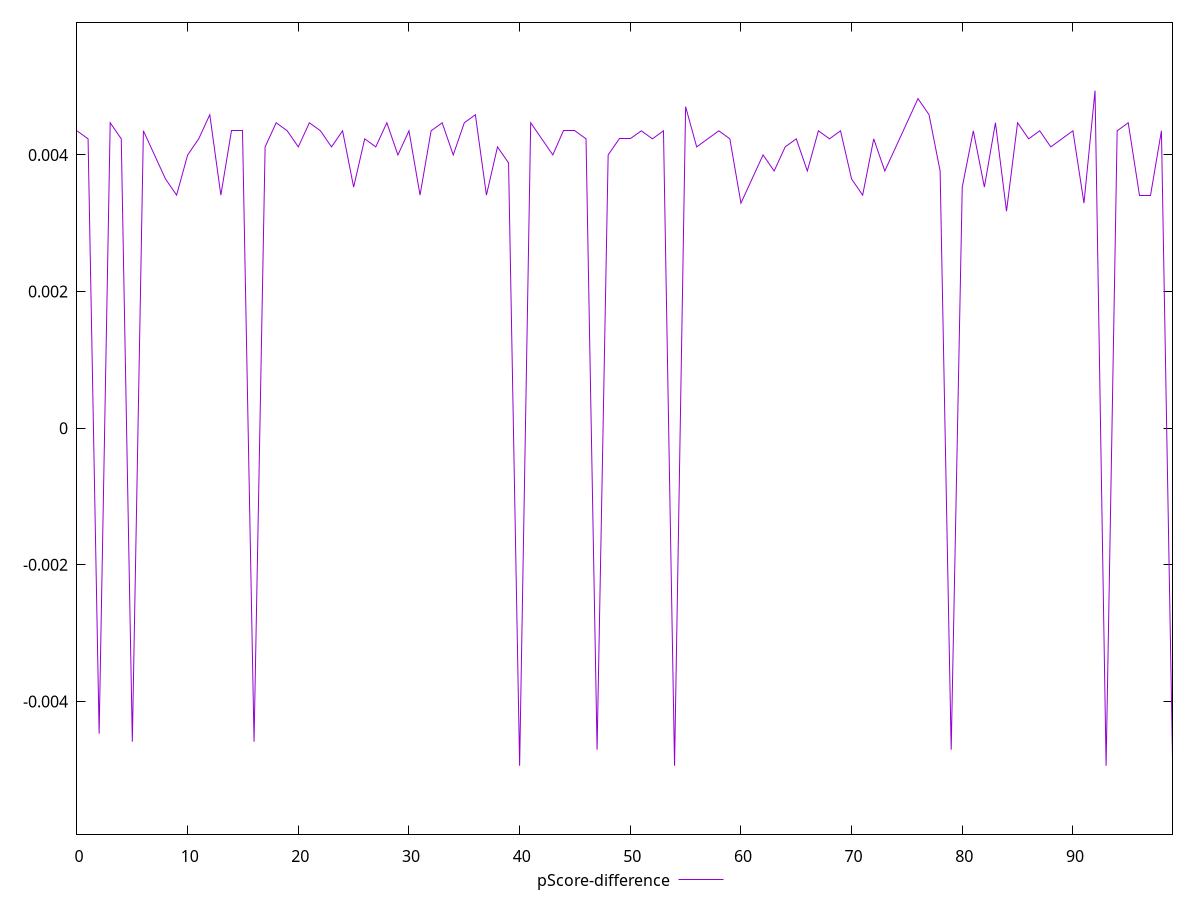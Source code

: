 reset

$pScoreDifference <<EOF
0 0.0043529411764705594
1 0.004235294117647059
2 -0.004470588235294115
3 0.004470588235294115
4 0.004235294117647059
5 -0.004588235294117671
6 0.0043529411764705594
7 0.0040000000000000036
8 0.003647058823529392
9 0.0034117647058823364
10 0.0040000000000000036
11 0.004235294117647059
12 0.004588235294117615
13 0.0034117647058823364
14 0.0043529411764705594
15 0.0043529411764705594
16 -0.004588235294117671
17 0.004117647058823504
18 0.004470588235294115
19 0.0043529411764705594
20 0.004117647058823504
21 0.004470588235294115
22 0.0043529411764705594
23 0.004117647058823504
24 0.0043529411764705594
25 0.003529411764705892
26 0.004235294117647059
27 0.004117647058823504
28 0.004470588235294115
29 0.0040000000000000036
30 0.0043529411764705594
31 0.0034117647058823364
32 0.0043529411764705594
33 0.004470588235294115
34 0.0040000000000000036
35 0.004470588235294115
36 0.004588235294117615
37 0.0034117647058823364
38 0.004117647058823504
39 0.003882352941176448
40 -0.004941176470588282
41 0.004470588235294115
42 0.004235294117647059
43 0.0040000000000000036
44 0.0043529411764705594
45 0.0043529411764705594
46 0.004235294117647059
47 -0.004705882352941171
48 0.0040000000000000036
49 0.004235294117647059
50 0.004235294117647059
51 0.0043529411764705594
52 0.004235294117647059
53 0.0043529411764705594
54 -0.004941176470588282
55 0.004705882352941171
56 0.004117647058823504
57 0.004235294117647059
58 0.0043529411764705594
59 0.004235294117647059
60 0.0032941176470588363
62 0.0040000000000000036
63 0.003764705882352948
64 0.004117647058823504
65 0.004235294117647059
66 0.003764705882352948
67 0.0043529411764705594
68 0.004235294117647059
69 0.0043529411764705594
70 0.003647058823529392
71 0.0034117647058823364
72 0.004235294117647059
73 0.003764705882352948
74 0.004117647058823504
75 0.004470588235294115
76 0.004823529411764671
77 0.004588235294117615
78 0.003764705882352948
79 -0.004705882352941171
80 0.003529411764705892
81 0.0043529411764705594
82 0.003529411764705892
83 0.004470588235294115
84 0.0031764705882352806
85 0.004470588235294115
86 0.004235294117647059
87 0.0043529411764705594
88 0.004117647058823504
89 0.004235294117647059
90 0.0043529411764705594
91 0.0032941176470588363
92 0.004941176470588227
93 -0.004941176470588282
94 0.0043529411764705594
95 0.004470588235294115
96 0.0034117647058823364
97 0.0034117647058823364
98 0.0043529411764705594
99 -0.0048235294117647265
EOF

set key outside below
set xrange [0:99]
set yrange [-0.005941176470588282:0.005941176470588227]
set trange [-0.005941176470588282:0.005941176470588227]
set terminal svg size 640, 500 enhanced background rgb 'white'
set output "reports/report_00030_2021-02-24T20-42-31.540Z/uses-rel-preload/samples/card/pScore-difference/values.svg"

plot $pScoreDifference title "pScore-difference" with line

reset
